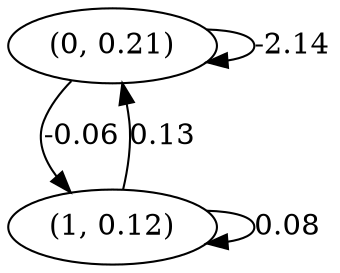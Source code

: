 digraph {
    0 [ label = "(0, 0.21)" ]
    1 [ label = "(1, 0.12)" ]
    0 -> 0 [ label = "-2.14" ]
    1 -> 1 [ label = "0.08" ]
    1 -> 0 [ label = "0.13" ]
    0 -> 1 [ label = "-0.06" ]
}

